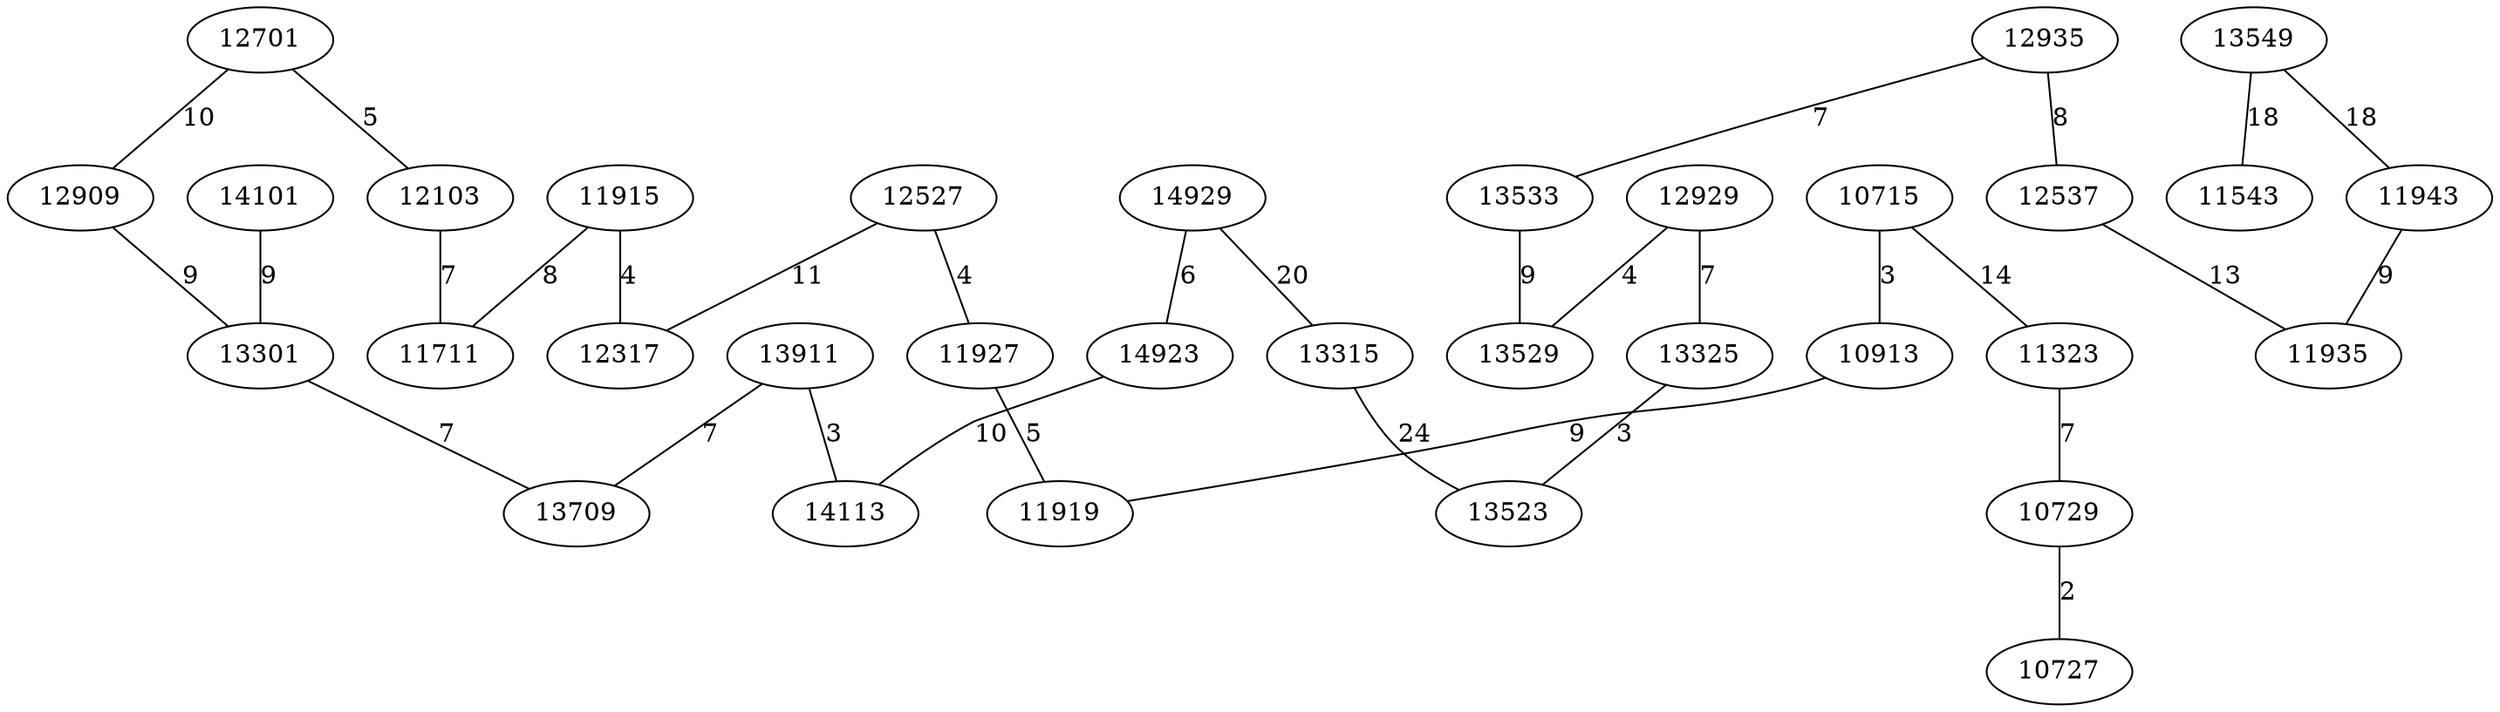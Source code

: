 graph chemin {

	12527 -- 12317 [label=11]
	12527 -- 11927 [label=4]
	14929 -- 14923 [label=6]
	14929 -- 13315 [label=20]
	13549 -- 11943 [label=18]
	13549 -- 11543 [label=18]
	12935 -- 13533 [label=7]
	12935 -- 12537 [label=8]
	14101 -- 13301 [label=9]
	12929 -- 13325 [label=7]
	12929 -- 13529 [label=4]
	11943 -- 11935 [label=9]
	12537 -- 11935 [label=13]
	10715 -- 10913 [label=3]
	10715 -- 11323 [label=14]
	14923 -- 14113 [label=10]
	10913 -- 11919 [label=9]
	13911 -- 13709 [label=7]
	13911 -- 14113 [label=3]
	11927 -- 11919 [label=5]
	11323 -- 10729 [label=7]
	12701 -- 12909 [label=10]
	12701 -- 12103 [label=5]
	10729 -- 10727 [label=2]
	13325 -- 13523 [label=3]
	13315 -- 13523 [label=24]
	12909 -- 13301 [label=9]
	13301 -- 13709 [label=7]
	12103 -- 11711 [label=7]
	13533 -- 13529 [label=9]
	11915 -- 11711 [label=8]
	11915 -- 12317 [label=4]

}
